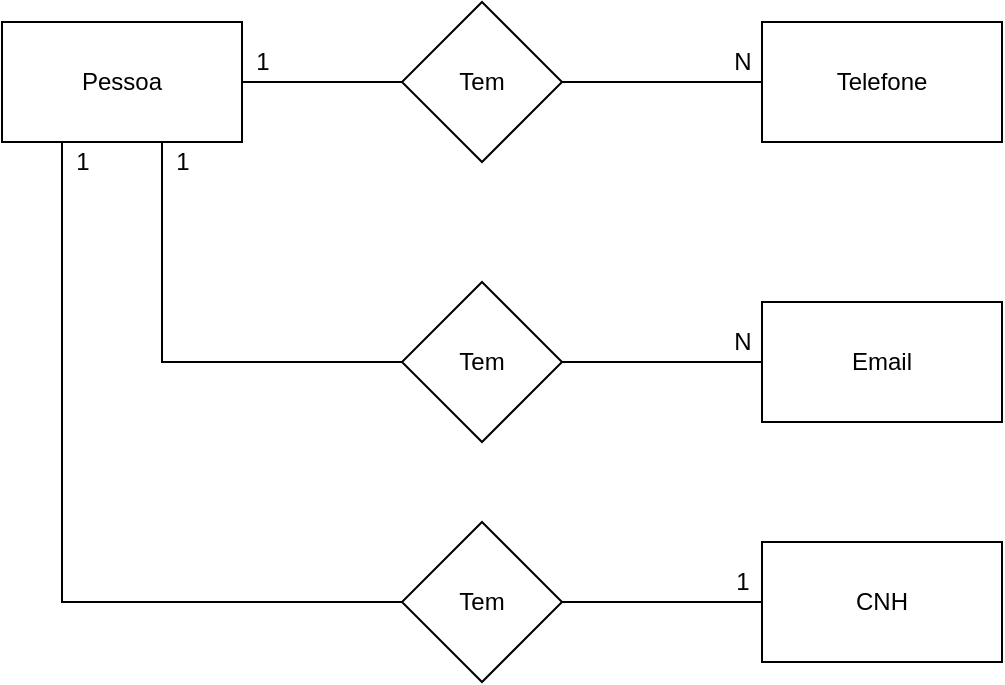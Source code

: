 <mxfile version="14.4.3" type="device" pages="2"><diagram id="Az5QLeEhuJHX7FbDfDAi" name="conceitual"><mxGraphModel dx="868" dy="482" grid="1" gridSize="10" guides="1" tooltips="1" connect="1" arrows="1" fold="1" page="1" pageScale="1" pageWidth="827" pageHeight="1169" math="0" shadow="0"><root><mxCell id="0"/><mxCell id="1" parent="0"/><mxCell id="NHjY170DKTC8ghJ_qZLq-10" style="edgeStyle=orthogonalEdgeStyle;rounded=0;orthogonalLoop=1;jettySize=auto;html=1;endArrow=none;endFill=0;entryX=0;entryY=0.5;entryDx=0;entryDy=0;" parent="1" source="NHjY170DKTC8ghJ_qZLq-1" target="NHjY170DKTC8ghJ_qZLq-8" edge="1"><mxGeometry relative="1" as="geometry"><mxPoint x="180" y="300" as="targetPoint"/><Array as="points"><mxPoint x="200" y="290"/></Array></mxGeometry></mxCell><mxCell id="NHjY170DKTC8ghJ_qZLq-14" style="edgeStyle=orthogonalEdgeStyle;rounded=0;orthogonalLoop=1;jettySize=auto;html=1;exitX=0.25;exitY=1;exitDx=0;exitDy=0;endArrow=none;endFill=0;" parent="1" source="NHjY170DKTC8ghJ_qZLq-1" edge="1"><mxGeometry relative="1" as="geometry"><mxPoint x="150" y="400" as="targetPoint"/></mxGeometry></mxCell><mxCell id="NHjY170DKTC8ghJ_qZLq-1" value="Pessoa" style="rounded=0;whiteSpace=wrap;html=1;" parent="1" vertex="1"><mxGeometry x="120" y="120" width="120" height="60" as="geometry"/></mxCell><mxCell id="NHjY170DKTC8ghJ_qZLq-4" style="edgeStyle=orthogonalEdgeStyle;rounded=0;orthogonalLoop=1;jettySize=auto;html=1;endArrow=none;endFill=0;" parent="1" source="NHjY170DKTC8ghJ_qZLq-2" target="NHjY170DKTC8ghJ_qZLq-1" edge="1"><mxGeometry relative="1" as="geometry"/></mxCell><mxCell id="NHjY170DKTC8ghJ_qZLq-5" style="edgeStyle=orthogonalEdgeStyle;rounded=0;orthogonalLoop=1;jettySize=auto;html=1;entryX=0;entryY=0.5;entryDx=0;entryDy=0;endArrow=none;endFill=0;" parent="1" source="NHjY170DKTC8ghJ_qZLq-2" target="NHjY170DKTC8ghJ_qZLq-3" edge="1"><mxGeometry relative="1" as="geometry"/></mxCell><mxCell id="NHjY170DKTC8ghJ_qZLq-2" value="Tem" style="rhombus;whiteSpace=wrap;html=1;" parent="1" vertex="1"><mxGeometry x="320" y="110" width="80" height="80" as="geometry"/></mxCell><mxCell id="NHjY170DKTC8ghJ_qZLq-3" value="Telefone" style="rounded=0;whiteSpace=wrap;html=1;" parent="1" vertex="1"><mxGeometry x="500" y="120" width="120" height="60" as="geometry"/></mxCell><mxCell id="NHjY170DKTC8ghJ_qZLq-6" value="N" style="text;html=1;align=center;verticalAlign=middle;resizable=0;points=[];autosize=1;" parent="1" vertex="1"><mxGeometry x="480" y="130" width="20" height="20" as="geometry"/></mxCell><mxCell id="NHjY170DKTC8ghJ_qZLq-7" value="1" style="text;html=1;align=center;verticalAlign=middle;resizable=0;points=[];autosize=1;" parent="1" vertex="1"><mxGeometry x="240" y="130" width="20" height="20" as="geometry"/></mxCell><mxCell id="NHjY170DKTC8ghJ_qZLq-11" style="edgeStyle=orthogonalEdgeStyle;rounded=0;orthogonalLoop=1;jettySize=auto;html=1;entryX=0;entryY=0.5;entryDx=0;entryDy=0;endArrow=none;endFill=0;" parent="1" source="NHjY170DKTC8ghJ_qZLq-8" target="NHjY170DKTC8ghJ_qZLq-9" edge="1"><mxGeometry relative="1" as="geometry"/></mxCell><mxCell id="NHjY170DKTC8ghJ_qZLq-8" value="Tem" style="rhombus;whiteSpace=wrap;html=1;" parent="1" vertex="1"><mxGeometry x="320" y="250" width="80" height="80" as="geometry"/></mxCell><mxCell id="NHjY170DKTC8ghJ_qZLq-9" value="Email" style="rounded=0;whiteSpace=wrap;html=1;" parent="1" vertex="1"><mxGeometry x="500" y="260" width="120" height="60" as="geometry"/></mxCell><mxCell id="NHjY170DKTC8ghJ_qZLq-12" value="1" style="text;html=1;align=center;verticalAlign=middle;resizable=0;points=[];autosize=1;" parent="1" vertex="1"><mxGeometry x="200" y="180" width="20" height="20" as="geometry"/></mxCell><mxCell id="NHjY170DKTC8ghJ_qZLq-13" value="N" style="text;html=1;align=center;verticalAlign=middle;resizable=0;points=[];autosize=1;" parent="1" vertex="1"><mxGeometry x="480" y="270" width="20" height="20" as="geometry"/></mxCell><mxCell id="NHjY170DKTC8ghJ_qZLq-15" style="edgeStyle=orthogonalEdgeStyle;rounded=0;orthogonalLoop=1;jettySize=auto;html=1;entryX=0;entryY=0.5;entryDx=0;entryDy=0;endArrow=none;endFill=0;" parent="1" source="NHjY170DKTC8ghJ_qZLq-16" target="NHjY170DKTC8ghJ_qZLq-17" edge="1"><mxGeometry relative="1" as="geometry"/></mxCell><mxCell id="NHjY170DKTC8ghJ_qZLq-19" style="edgeStyle=orthogonalEdgeStyle;rounded=0;orthogonalLoop=1;jettySize=auto;html=1;exitX=0;exitY=0.5;exitDx=0;exitDy=0;endArrow=none;endFill=0;" parent="1" source="NHjY170DKTC8ghJ_qZLq-16" edge="1"><mxGeometry relative="1" as="geometry"><mxPoint x="150" y="400" as="targetPoint"/><Array as="points"><mxPoint x="150" y="410"/></Array></mxGeometry></mxCell><mxCell id="NHjY170DKTC8ghJ_qZLq-16" value="Tem" style="rhombus;whiteSpace=wrap;html=1;" parent="1" vertex="1"><mxGeometry x="320" y="370" width="80" height="80" as="geometry"/></mxCell><mxCell id="NHjY170DKTC8ghJ_qZLq-17" value="CNH" style="rounded=0;whiteSpace=wrap;html=1;" parent="1" vertex="1"><mxGeometry x="500" y="380" width="120" height="60" as="geometry"/></mxCell><mxCell id="NHjY170DKTC8ghJ_qZLq-18" value="1" style="text;html=1;align=center;verticalAlign=middle;resizable=0;points=[];autosize=1;" parent="1" vertex="1"><mxGeometry x="480" y="390" width="20" height="20" as="geometry"/></mxCell><mxCell id="NHjY170DKTC8ghJ_qZLq-20" value="1" style="text;html=1;align=center;verticalAlign=middle;resizable=0;points=[];autosize=1;" parent="1" vertex="1"><mxGeometry x="150" y="180" width="20" height="20" as="geometry"/></mxCell></root></mxGraphModel></diagram><diagram id="HXprzdVyIcqSMUJaiZXE" name="logico"><mxGraphModel dx="868" dy="482" grid="1" gridSize="10" guides="1" tooltips="1" connect="1" arrows="1" fold="1" page="1" pageScale="1" pageWidth="827" pageHeight="1169" math="0" shadow="0"><root><mxCell id="rrzyDWd6Nhm5NEc2yfCl-0"/><mxCell id="rrzyDWd6Nhm5NEc2yfCl-1" parent="rrzyDWd6Nhm5NEc2yfCl-0"/><mxCell id="rrzyDWd6Nhm5NEc2yfCl-2" value="Email" style="shape=table;startSize=30;container=1;collapsible=1;childLayout=tableLayout;fixedRows=1;rowLines=0;fontStyle=1;align=center;resizeLast=1;" parent="rrzyDWd6Nhm5NEc2yfCl-1" vertex="1"><mxGeometry x="40" y="60" width="180" height="100" as="geometry"/></mxCell><mxCell id="rrzyDWd6Nhm5NEc2yfCl-3" value="" style="shape=partialRectangle;collapsible=0;dropTarget=0;pointerEvents=0;fillColor=none;top=0;left=0;bottom=1;right=0;points=[[0,0.5],[1,0.5]];portConstraint=eastwest;" parent="rrzyDWd6Nhm5NEc2yfCl-2" vertex="1"><mxGeometry y="30" width="180" height="30" as="geometry"/></mxCell><mxCell id="rrzyDWd6Nhm5NEc2yfCl-4" value="PK" style="shape=partialRectangle;connectable=0;fillColor=none;top=0;left=0;bottom=0;right=0;fontStyle=1;overflow=hidden;" parent="rrzyDWd6Nhm5NEc2yfCl-3" vertex="1"><mxGeometry width="30" height="30" as="geometry"/></mxCell><mxCell id="rrzyDWd6Nhm5NEc2yfCl-5" value="IdEmail" style="shape=partialRectangle;connectable=0;fillColor=none;top=0;left=0;bottom=0;right=0;align=left;spacingLeft=6;fontStyle=1;overflow=hidden;" parent="rrzyDWd6Nhm5NEc2yfCl-3" vertex="1"><mxGeometry x="30" width="150" height="30" as="geometry"/></mxCell><mxCell id="rrzyDWd6Nhm5NEc2yfCl-9" value="" style="shape=partialRectangle;collapsible=0;dropTarget=0;pointerEvents=0;fillColor=none;top=0;left=0;bottom=0;right=0;points=[[0,0.5],[1,0.5]];portConstraint=eastwest;" parent="rrzyDWd6Nhm5NEc2yfCl-2" vertex="1"><mxGeometry y="60" width="180" height="30" as="geometry"/></mxCell><mxCell id="rrzyDWd6Nhm5NEc2yfCl-10" value="" style="shape=partialRectangle;connectable=0;fillColor=none;top=0;left=0;bottom=0;right=0;editable=1;overflow=hidden;" parent="rrzyDWd6Nhm5NEc2yfCl-9" vertex="1"><mxGeometry width="30" height="30" as="geometry"/></mxCell><mxCell id="rrzyDWd6Nhm5NEc2yfCl-11" value="Endereco" style="shape=partialRectangle;connectable=0;fillColor=none;top=0;left=0;bottom=0;right=0;align=left;spacingLeft=6;overflow=hidden;" parent="rrzyDWd6Nhm5NEc2yfCl-9" vertex="1"><mxGeometry x="30" width="150" height="30" as="geometry"/></mxCell><mxCell id="rrzyDWd6Nhm5NEc2yfCl-40" value="Telefone" style="shape=table;startSize=30;container=1;collapsible=1;childLayout=tableLayout;fixedRows=1;rowLines=0;fontStyle=1;align=center;resizeLast=1;" parent="rrzyDWd6Nhm5NEc2yfCl-1" vertex="1"><mxGeometry x="40" y="190" width="180" height="100" as="geometry"/></mxCell><mxCell id="rrzyDWd6Nhm5NEc2yfCl-41" value="" style="shape=partialRectangle;collapsible=0;dropTarget=0;pointerEvents=0;fillColor=none;top=0;left=0;bottom=1;right=0;points=[[0,0.5],[1,0.5]];portConstraint=eastwest;" parent="rrzyDWd6Nhm5NEc2yfCl-40" vertex="1"><mxGeometry y="30" width="180" height="30" as="geometry"/></mxCell><mxCell id="rrzyDWd6Nhm5NEc2yfCl-42" value="PK" style="shape=partialRectangle;connectable=0;fillColor=none;top=0;left=0;bottom=0;right=0;fontStyle=1;overflow=hidden;" parent="rrzyDWd6Nhm5NEc2yfCl-41" vertex="1"><mxGeometry width="30" height="30" as="geometry"/></mxCell><mxCell id="rrzyDWd6Nhm5NEc2yfCl-43" value="IdTelefone" style="shape=partialRectangle;connectable=0;fillColor=none;top=0;left=0;bottom=0;right=0;align=left;spacingLeft=6;fontStyle=1;overflow=hidden;" parent="rrzyDWd6Nhm5NEc2yfCl-41" vertex="1"><mxGeometry x="30" width="150" height="30" as="geometry"/></mxCell><mxCell id="rrzyDWd6Nhm5NEc2yfCl-44" value="" style="shape=partialRectangle;collapsible=0;dropTarget=0;pointerEvents=0;fillColor=none;top=0;left=0;bottom=0;right=0;points=[[0,0.5],[1,0.5]];portConstraint=eastwest;" parent="rrzyDWd6Nhm5NEc2yfCl-40" vertex="1"><mxGeometry y="60" width="180" height="30" as="geometry"/></mxCell><mxCell id="rrzyDWd6Nhm5NEc2yfCl-45" value="" style="shape=partialRectangle;connectable=0;fillColor=none;top=0;left=0;bottom=0;right=0;editable=1;overflow=hidden;" parent="rrzyDWd6Nhm5NEc2yfCl-44" vertex="1"><mxGeometry width="30" height="30" as="geometry"/></mxCell><mxCell id="rrzyDWd6Nhm5NEc2yfCl-46" value="Numero" style="shape=partialRectangle;connectable=0;fillColor=none;top=0;left=0;bottom=0;right=0;align=left;spacingLeft=6;overflow=hidden;" parent="rrzyDWd6Nhm5NEc2yfCl-44" vertex="1"><mxGeometry x="30" width="150" height="30" as="geometry"/></mxCell><mxCell id="rrzyDWd6Nhm5NEc2yfCl-66" value="Pessoa" style="shape=table;startSize=30;container=1;collapsible=1;childLayout=tableLayout;fixedRows=1;rowLines=0;fontStyle=1;align=center;resizeLast=1;" parent="rrzyDWd6Nhm5NEc2yfCl-1" vertex="1"><mxGeometry x="360" y="80" width="180" height="220" as="geometry"/></mxCell><mxCell id="rrzyDWd6Nhm5NEc2yfCl-67" value="" style="shape=partialRectangle;collapsible=0;dropTarget=0;pointerEvents=0;fillColor=none;top=0;left=0;bottom=0;right=0;points=[[0,0.5],[1,0.5]];portConstraint=eastwest;" parent="rrzyDWd6Nhm5NEc2yfCl-66" vertex="1"><mxGeometry y="30" width="180" height="30" as="geometry"/></mxCell><mxCell id="rrzyDWd6Nhm5NEc2yfCl-68" value="PK" style="shape=partialRectangle;connectable=0;fillColor=none;top=0;left=0;bottom=0;right=0;fontStyle=1;overflow=hidden;" parent="rrzyDWd6Nhm5NEc2yfCl-67" vertex="1"><mxGeometry width="60" height="30" as="geometry"/></mxCell><mxCell id="rrzyDWd6Nhm5NEc2yfCl-69" value="IdPessoa" style="shape=partialRectangle;connectable=0;fillColor=none;top=0;left=0;bottom=0;right=0;align=left;spacingLeft=6;fontStyle=1;overflow=hidden;" parent="rrzyDWd6Nhm5NEc2yfCl-67" vertex="1"><mxGeometry x="60" width="120" height="30" as="geometry"/></mxCell><mxCell id="rrzyDWd6Nhm5NEc2yfCl-85" value="" style="shape=partialRectangle;collapsible=0;dropTarget=0;pointerEvents=0;fillColor=none;top=0;left=0;bottom=0;right=0;points=[[0,0.5],[1,0.5]];portConstraint=eastwest;" parent="rrzyDWd6Nhm5NEc2yfCl-66" vertex="1"><mxGeometry y="60" width="180" height="30" as="geometry"/></mxCell><mxCell id="rrzyDWd6Nhm5NEc2yfCl-86" value="FK" style="shape=partialRectangle;connectable=0;fillColor=none;top=0;left=0;bottom=0;right=0;fontStyle=1;overflow=hidden;" parent="rrzyDWd6Nhm5NEc2yfCl-85" vertex="1"><mxGeometry width="60" height="30" as="geometry"/></mxCell><mxCell id="rrzyDWd6Nhm5NEc2yfCl-87" value="Email" style="shape=partialRectangle;connectable=0;fillColor=none;top=0;left=0;bottom=0;right=0;align=left;spacingLeft=6;fontStyle=1;overflow=hidden;" parent="rrzyDWd6Nhm5NEc2yfCl-85" vertex="1"><mxGeometry x="60" width="120" height="30" as="geometry"/></mxCell><mxCell id="rrzyDWd6Nhm5NEc2yfCl-91" value="" style="shape=partialRectangle;collapsible=0;dropTarget=0;pointerEvents=0;fillColor=none;top=0;left=0;bottom=0;right=0;points=[[0,0.5],[1,0.5]];portConstraint=eastwest;" parent="rrzyDWd6Nhm5NEc2yfCl-66" vertex="1"><mxGeometry y="90" width="180" height="30" as="geometry"/></mxCell><mxCell id="rrzyDWd6Nhm5NEc2yfCl-92" value="FK" style="shape=partialRectangle;connectable=0;fillColor=none;top=0;left=0;bottom=0;right=0;fontStyle=1;overflow=hidden;" parent="rrzyDWd6Nhm5NEc2yfCl-91" vertex="1"><mxGeometry width="60" height="30" as="geometry"/></mxCell><mxCell id="rrzyDWd6Nhm5NEc2yfCl-93" value="Telefone" style="shape=partialRectangle;connectable=0;fillColor=none;top=0;left=0;bottom=0;right=0;align=left;spacingLeft=6;fontStyle=1;overflow=hidden;" parent="rrzyDWd6Nhm5NEc2yfCl-91" vertex="1"><mxGeometry x="60" width="120" height="30" as="geometry"/></mxCell><mxCell id="rrzyDWd6Nhm5NEc2yfCl-70" value="" style="shape=partialRectangle;collapsible=0;dropTarget=0;pointerEvents=0;fillColor=none;top=0;left=0;bottom=1;right=0;points=[[0,0.5],[1,0.5]];portConstraint=eastwest;" parent="rrzyDWd6Nhm5NEc2yfCl-66" vertex="1"><mxGeometry y="120" width="180" height="30" as="geometry"/></mxCell><mxCell id="rrzyDWd6Nhm5NEc2yfCl-71" value="FK" style="shape=partialRectangle;connectable=0;fillColor=none;top=0;left=0;bottom=0;right=0;fontStyle=1;overflow=hidden;" parent="rrzyDWd6Nhm5NEc2yfCl-70" vertex="1"><mxGeometry width="60" height="30" as="geometry"/></mxCell><mxCell id="rrzyDWd6Nhm5NEc2yfCl-72" value="CNH" style="shape=partialRectangle;connectable=0;fillColor=none;top=0;left=0;bottom=0;right=0;align=left;spacingLeft=6;fontStyle=1;overflow=hidden;" parent="rrzyDWd6Nhm5NEc2yfCl-70" vertex="1"><mxGeometry x="60" width="120" height="30" as="geometry"/></mxCell><mxCell id="rrzyDWd6Nhm5NEc2yfCl-76" value="" style="shape=partialRectangle;collapsible=0;dropTarget=0;pointerEvents=0;fillColor=none;top=0;left=0;bottom=0;right=0;points=[[0,0.5],[1,0.5]];portConstraint=eastwest;" parent="rrzyDWd6Nhm5NEc2yfCl-66" vertex="1"><mxGeometry y="150" width="180" height="30" as="geometry"/></mxCell><mxCell id="rrzyDWd6Nhm5NEc2yfCl-77" value="" style="shape=partialRectangle;connectable=0;fillColor=none;top=0;left=0;bottom=0;right=0;editable=1;overflow=hidden;" parent="rrzyDWd6Nhm5NEc2yfCl-76" vertex="1"><mxGeometry width="60" height="30" as="geometry"/></mxCell><mxCell id="rrzyDWd6Nhm5NEc2yfCl-78" value="Nome" style="shape=partialRectangle;connectable=0;fillColor=none;top=0;left=0;bottom=0;right=0;align=left;spacingLeft=6;overflow=hidden;" parent="rrzyDWd6Nhm5NEc2yfCl-76" vertex="1"><mxGeometry x="60" width="120" height="30" as="geometry"/></mxCell><mxCell id="rrzyDWd6Nhm5NEc2yfCl-97" value="" style="shape=partialRectangle;collapsible=0;dropTarget=0;pointerEvents=0;fillColor=none;top=0;left=0;bottom=0;right=0;points=[[0,0.5],[1,0.5]];portConstraint=eastwest;" parent="rrzyDWd6Nhm5NEc2yfCl-66" vertex="1"><mxGeometry y="180" width="180" height="30" as="geometry"/></mxCell><mxCell id="rrzyDWd6Nhm5NEc2yfCl-98" value="" style="shape=partialRectangle;connectable=0;fillColor=none;top=0;left=0;bottom=0;right=0;editable=1;overflow=hidden;" parent="rrzyDWd6Nhm5NEc2yfCl-97" vertex="1"><mxGeometry width="60" height="30" as="geometry"/></mxCell><mxCell id="rrzyDWd6Nhm5NEc2yfCl-99" value="CNH" style="shape=partialRectangle;connectable=0;fillColor=none;top=0;left=0;bottom=0;right=0;align=left;spacingLeft=6;overflow=hidden;" parent="rrzyDWd6Nhm5NEc2yfCl-97" vertex="1"><mxGeometry x="60" width="120" height="30" as="geometry"/></mxCell><mxCell id="rrzyDWd6Nhm5NEc2yfCl-94" value="" style="edgeStyle=entityRelationEdgeStyle;fontSize=12;html=1;endArrow=ERoneToMany;exitX=1;exitY=0.5;exitDx=0;exitDy=0;" parent="rrzyDWd6Nhm5NEc2yfCl-1" source="rrzyDWd6Nhm5NEc2yfCl-3" target="rrzyDWd6Nhm5NEc2yfCl-85" edge="1"><mxGeometry width="100" height="100" relative="1" as="geometry"><mxPoint x="360" y="290" as="sourcePoint"/><mxPoint x="460" y="190" as="targetPoint"/></mxGeometry></mxCell><mxCell id="rrzyDWd6Nhm5NEc2yfCl-95" value="" style="edgeStyle=entityRelationEdgeStyle;fontSize=12;html=1;endArrow=ERoneToMany;exitX=1;exitY=0.5;exitDx=0;exitDy=0;" parent="rrzyDWd6Nhm5NEc2yfCl-1" source="rrzyDWd6Nhm5NEc2yfCl-41" target="rrzyDWd6Nhm5NEc2yfCl-91" edge="1"><mxGeometry width="100" height="100" relative="1" as="geometry"><mxPoint x="220" y="220" as="sourcePoint"/><mxPoint x="360" y="340" as="targetPoint"/></mxGeometry></mxCell><mxCell id="nyVVGjD58DkV15zWDtpd-0" value="CNH" style="shape=table;startSize=30;container=1;collapsible=1;childLayout=tableLayout;fixedRows=1;rowLines=0;fontStyle=1;align=center;resizeLast=1;" vertex="1" parent="rrzyDWd6Nhm5NEc2yfCl-1"><mxGeometry x="40" y="320" width="180" height="100" as="geometry"/></mxCell><mxCell id="nyVVGjD58DkV15zWDtpd-1" value="" style="shape=partialRectangle;collapsible=0;dropTarget=0;pointerEvents=0;fillColor=none;top=0;left=0;bottom=1;right=0;points=[[0,0.5],[1,0.5]];portConstraint=eastwest;" vertex="1" parent="nyVVGjD58DkV15zWDtpd-0"><mxGeometry y="30" width="180" height="30" as="geometry"/></mxCell><mxCell id="nyVVGjD58DkV15zWDtpd-2" value="PK" style="shape=partialRectangle;connectable=0;fillColor=none;top=0;left=0;bottom=0;right=0;fontStyle=1;overflow=hidden;" vertex="1" parent="nyVVGjD58DkV15zWDtpd-1"><mxGeometry width="30" height="30" as="geometry"/></mxCell><mxCell id="nyVVGjD58DkV15zWDtpd-3" value="IdCNH" style="shape=partialRectangle;connectable=0;fillColor=none;top=0;left=0;bottom=0;right=0;align=left;spacingLeft=6;fontStyle=1;overflow=hidden;" vertex="1" parent="nyVVGjD58DkV15zWDtpd-1"><mxGeometry x="30" width="150" height="30" as="geometry"/></mxCell><mxCell id="nyVVGjD58DkV15zWDtpd-4" value="" style="shape=partialRectangle;collapsible=0;dropTarget=0;pointerEvents=0;fillColor=none;top=0;left=0;bottom=0;right=0;points=[[0,0.5],[1,0.5]];portConstraint=eastwest;" vertex="1" parent="nyVVGjD58DkV15zWDtpd-0"><mxGeometry y="60" width="180" height="30" as="geometry"/></mxCell><mxCell id="nyVVGjD58DkV15zWDtpd-5" value="" style="shape=partialRectangle;connectable=0;fillColor=none;top=0;left=0;bottom=0;right=0;editable=1;overflow=hidden;" vertex="1" parent="nyVVGjD58DkV15zWDtpd-4"><mxGeometry width="30" height="30" as="geometry"/></mxCell><mxCell id="nyVVGjD58DkV15zWDtpd-6" value="Numero" style="shape=partialRectangle;connectable=0;fillColor=none;top=0;left=0;bottom=0;right=0;align=left;spacingLeft=6;overflow=hidden;" vertex="1" parent="nyVVGjD58DkV15zWDtpd-4"><mxGeometry x="30" width="150" height="30" as="geometry"/></mxCell><mxCell id="nyVVGjD58DkV15zWDtpd-7" value="" style="edgeStyle=entityRelationEdgeStyle;fontSize=12;html=1;endArrow=ERoneToMany;exitX=1;exitY=0.5;exitDx=0;exitDy=0;entryX=0;entryY=0.5;entryDx=0;entryDy=0;" edge="1" parent="rrzyDWd6Nhm5NEc2yfCl-1" source="nyVVGjD58DkV15zWDtpd-1" target="rrzyDWd6Nhm5NEc2yfCl-70"><mxGeometry width="100" height="100" relative="1" as="geometry"><mxPoint x="230" y="245" as="sourcePoint"/><mxPoint x="370" y="195" as="targetPoint"/></mxGeometry></mxCell></root></mxGraphModel></diagram></mxfile>